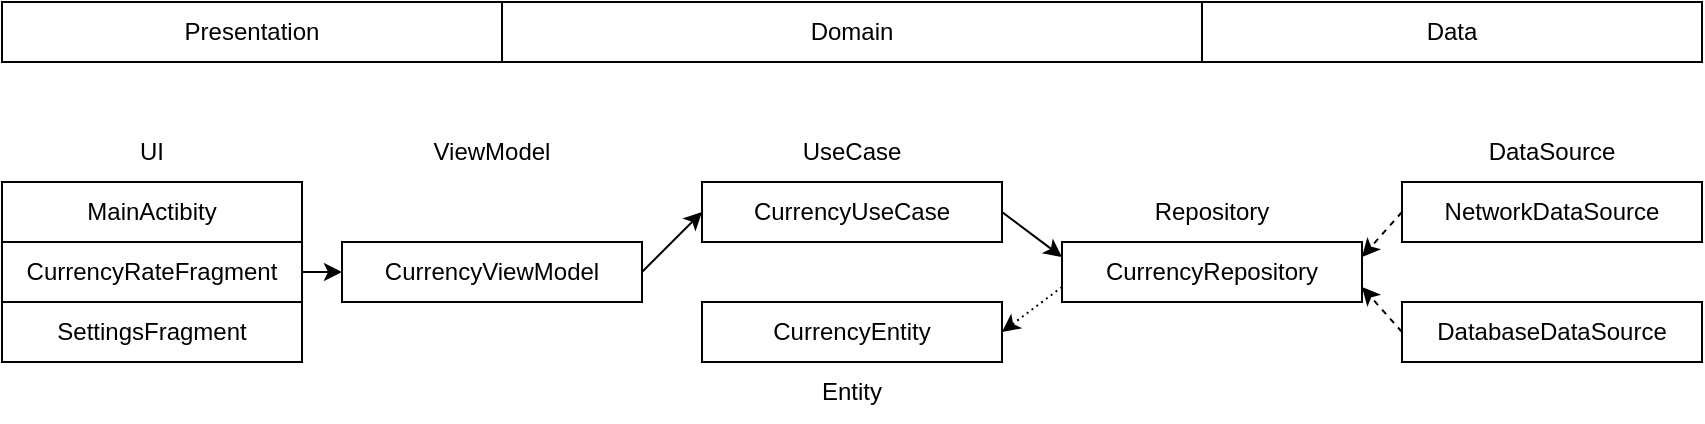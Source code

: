 <mxfile version="26.0.11">
  <diagram name="Страница — 1" id="UNnAXubD8KjF68vFrS16">
    <mxGraphModel dx="819" dy="422" grid="1" gridSize="10" guides="1" tooltips="1" connect="1" arrows="1" fold="1" page="1" pageScale="1" pageWidth="850" pageHeight="1100" math="0" shadow="0">
      <root>
        <mxCell id="0" />
        <mxCell id="1" parent="0" />
        <mxCell id="rIBL_pbJEKmbo8xznXuj-3" value="Presentation" style="text;html=1;align=center;verticalAlign=middle;whiteSpace=wrap;rounded=0;strokeColor=default;" vertex="1" parent="1">
          <mxGeometry width="250" height="30" as="geometry" />
        </mxCell>
        <mxCell id="rIBL_pbJEKmbo8xznXuj-4" value="Domain" style="text;html=1;align=center;verticalAlign=middle;whiteSpace=wrap;rounded=0;strokeColor=default;" vertex="1" parent="1">
          <mxGeometry x="250" width="350" height="30" as="geometry" />
        </mxCell>
        <mxCell id="rIBL_pbJEKmbo8xznXuj-5" value="Data" style="text;html=1;align=center;verticalAlign=middle;whiteSpace=wrap;rounded=0;strokeColor=default;" vertex="1" parent="1">
          <mxGeometry x="600" width="250" height="30" as="geometry" />
        </mxCell>
        <mxCell id="rIBL_pbJEKmbo8xznXuj-7" value="MainActibity" style="text;html=1;align=center;verticalAlign=middle;whiteSpace=wrap;rounded=0;strokeColor=default;fillColor=default;" vertex="1" parent="1">
          <mxGeometry y="90" width="150" height="30" as="geometry" />
        </mxCell>
        <mxCell id="rIBL_pbJEKmbo8xznXuj-8" value="CurrencyRateFragment" style="text;html=1;align=center;verticalAlign=middle;whiteSpace=wrap;rounded=0;strokeColor=default;fillColor=default;" vertex="1" parent="1">
          <mxGeometry y="120" width="150" height="30" as="geometry" />
        </mxCell>
        <mxCell id="rIBL_pbJEKmbo8xznXuj-9" value="SettingsFragment" style="text;html=1;align=center;verticalAlign=middle;whiteSpace=wrap;rounded=0;strokeColor=default;fillColor=default;" vertex="1" parent="1">
          <mxGeometry y="150" width="150" height="30" as="geometry" />
        </mxCell>
        <mxCell id="rIBL_pbJEKmbo8xznXuj-10" value="UI" style="text;html=1;align=center;verticalAlign=middle;whiteSpace=wrap;rounded=0;" vertex="1" parent="1">
          <mxGeometry y="60" width="150" height="30" as="geometry" />
        </mxCell>
        <mxCell id="rIBL_pbJEKmbo8xznXuj-11" value="ViewModel" style="text;html=1;align=center;verticalAlign=middle;whiteSpace=wrap;rounded=0;" vertex="1" parent="1">
          <mxGeometry x="170" y="60" width="150" height="30" as="geometry" />
        </mxCell>
        <mxCell id="rIBL_pbJEKmbo8xznXuj-12" value="CurrencyViewModel" style="text;html=1;align=center;verticalAlign=middle;whiteSpace=wrap;rounded=0;strokeColor=default;fillColor=default;" vertex="1" parent="1">
          <mxGeometry x="170" y="120" width="150" height="30" as="geometry" />
        </mxCell>
        <mxCell id="rIBL_pbJEKmbo8xznXuj-13" value="UseCase" style="text;html=1;align=center;verticalAlign=middle;whiteSpace=wrap;rounded=0;" vertex="1" parent="1">
          <mxGeometry x="350" y="60" width="150" height="30" as="geometry" />
        </mxCell>
        <mxCell id="rIBL_pbJEKmbo8xznXuj-14" value="CurrencyUseCase" style="text;html=1;align=center;verticalAlign=middle;whiteSpace=wrap;rounded=0;strokeColor=default;fillColor=default;" vertex="1" parent="1">
          <mxGeometry x="350" y="90" width="150" height="30" as="geometry" />
        </mxCell>
        <mxCell id="rIBL_pbJEKmbo8xznXuj-15" value="Entity" style="text;html=1;align=center;verticalAlign=middle;whiteSpace=wrap;rounded=0;" vertex="1" parent="1">
          <mxGeometry x="350" y="180" width="150" height="30" as="geometry" />
        </mxCell>
        <mxCell id="rIBL_pbJEKmbo8xznXuj-16" value="CurrencyEntity" style="text;html=1;align=center;verticalAlign=middle;whiteSpace=wrap;rounded=0;strokeColor=default;fillColor=default;" vertex="1" parent="1">
          <mxGeometry x="350" y="150" width="150" height="30" as="geometry" />
        </mxCell>
        <mxCell id="rIBL_pbJEKmbo8xznXuj-17" value="Repository" style="text;html=1;align=center;verticalAlign=middle;whiteSpace=wrap;rounded=0;" vertex="1" parent="1">
          <mxGeometry x="530" y="90" width="150" height="30" as="geometry" />
        </mxCell>
        <mxCell id="rIBL_pbJEKmbo8xznXuj-18" value="CurrencyRepository" style="text;html=1;align=center;verticalAlign=middle;whiteSpace=wrap;rounded=0;strokeColor=default;fillColor=default;" vertex="1" parent="1">
          <mxGeometry x="530" y="120" width="150" height="30" as="geometry" />
        </mxCell>
        <mxCell id="rIBL_pbJEKmbo8xznXuj-19" value="DataSource" style="text;html=1;align=center;verticalAlign=middle;whiteSpace=wrap;rounded=0;" vertex="1" parent="1">
          <mxGeometry x="700" y="60" width="150" height="30" as="geometry" />
        </mxCell>
        <mxCell id="rIBL_pbJEKmbo8xznXuj-20" value="NetworkDataSource" style="text;html=1;align=center;verticalAlign=middle;whiteSpace=wrap;rounded=0;strokeColor=default;fillColor=default;" vertex="1" parent="1">
          <mxGeometry x="700" y="90" width="150" height="30" as="geometry" />
        </mxCell>
        <mxCell id="rIBL_pbJEKmbo8xznXuj-21" value="DatabaseDataSource" style="text;html=1;align=center;verticalAlign=middle;whiteSpace=wrap;rounded=0;strokeColor=default;fillColor=default;" vertex="1" parent="1">
          <mxGeometry x="700" y="150" width="150" height="30" as="geometry" />
        </mxCell>
        <mxCell id="rIBL_pbJEKmbo8xznXuj-22" value="" style="endArrow=classic;html=1;rounded=0;entryX=0;entryY=0.5;entryDx=0;entryDy=0;exitX=1;exitY=0.5;exitDx=0;exitDy=0;" edge="1" parent="1" source="rIBL_pbJEKmbo8xznXuj-8" target="rIBL_pbJEKmbo8xznXuj-12">
          <mxGeometry width="50" height="50" relative="1" as="geometry">
            <mxPoint x="150" y="130" as="sourcePoint" />
            <mxPoint x="200" y="80" as="targetPoint" />
          </mxGeometry>
        </mxCell>
        <mxCell id="rIBL_pbJEKmbo8xznXuj-24" value="" style="endArrow=classic;html=1;rounded=0;exitX=1;exitY=0.5;exitDx=0;exitDy=0;entryX=0;entryY=0.5;entryDx=0;entryDy=0;" edge="1" parent="1" source="rIBL_pbJEKmbo8xznXuj-12" target="rIBL_pbJEKmbo8xznXuj-14">
          <mxGeometry width="50" height="50" relative="1" as="geometry">
            <mxPoint x="320" y="130" as="sourcePoint" />
            <mxPoint x="370" y="80" as="targetPoint" />
          </mxGeometry>
        </mxCell>
        <mxCell id="rIBL_pbJEKmbo8xznXuj-26" value="" style="endArrow=classic;html=1;rounded=0;exitX=0;exitY=0.75;exitDx=0;exitDy=0;entryX=1;entryY=0.5;entryDx=0;entryDy=0;dashed=1;dashPattern=1 2;" edge="1" parent="1" source="rIBL_pbJEKmbo8xznXuj-18" target="rIBL_pbJEKmbo8xznXuj-16">
          <mxGeometry width="50" height="50" relative="1" as="geometry">
            <mxPoint x="490" y="210" as="sourcePoint" />
            <mxPoint x="540" y="160" as="targetPoint" />
          </mxGeometry>
        </mxCell>
        <mxCell id="rIBL_pbJEKmbo8xznXuj-27" value="" style="endArrow=classic;html=1;rounded=0;exitX=1;exitY=0.5;exitDx=0;exitDy=0;entryX=0;entryY=0.25;entryDx=0;entryDy=0;" edge="1" parent="1" source="rIBL_pbJEKmbo8xznXuj-14" target="rIBL_pbJEKmbo8xznXuj-18">
          <mxGeometry width="50" height="50" relative="1" as="geometry">
            <mxPoint x="490" y="210" as="sourcePoint" />
            <mxPoint x="540" y="160" as="targetPoint" />
          </mxGeometry>
        </mxCell>
        <mxCell id="rIBL_pbJEKmbo8xznXuj-31" value="" style="endArrow=classic;html=1;rounded=0;exitX=0;exitY=0.5;exitDx=0;exitDy=0;entryX=1;entryY=0.75;entryDx=0;entryDy=0;dashed=1;" edge="1" parent="1" source="rIBL_pbJEKmbo8xznXuj-21" target="rIBL_pbJEKmbo8xznXuj-18">
          <mxGeometry width="50" height="50" relative="1" as="geometry">
            <mxPoint x="490" y="210" as="sourcePoint" />
            <mxPoint x="540" y="160" as="targetPoint" />
          </mxGeometry>
        </mxCell>
        <mxCell id="rIBL_pbJEKmbo8xznXuj-32" value="" style="endArrow=classic;html=1;rounded=0;exitX=0;exitY=0.5;exitDx=0;exitDy=0;entryX=1;entryY=0.25;entryDx=0;entryDy=0;dashed=1;" edge="1" parent="1" source="rIBL_pbJEKmbo8xznXuj-20" target="rIBL_pbJEKmbo8xznXuj-18">
          <mxGeometry width="50" height="50" relative="1" as="geometry">
            <mxPoint x="490" y="210" as="sourcePoint" />
            <mxPoint x="540" y="160" as="targetPoint" />
          </mxGeometry>
        </mxCell>
      </root>
    </mxGraphModel>
  </diagram>
</mxfile>
